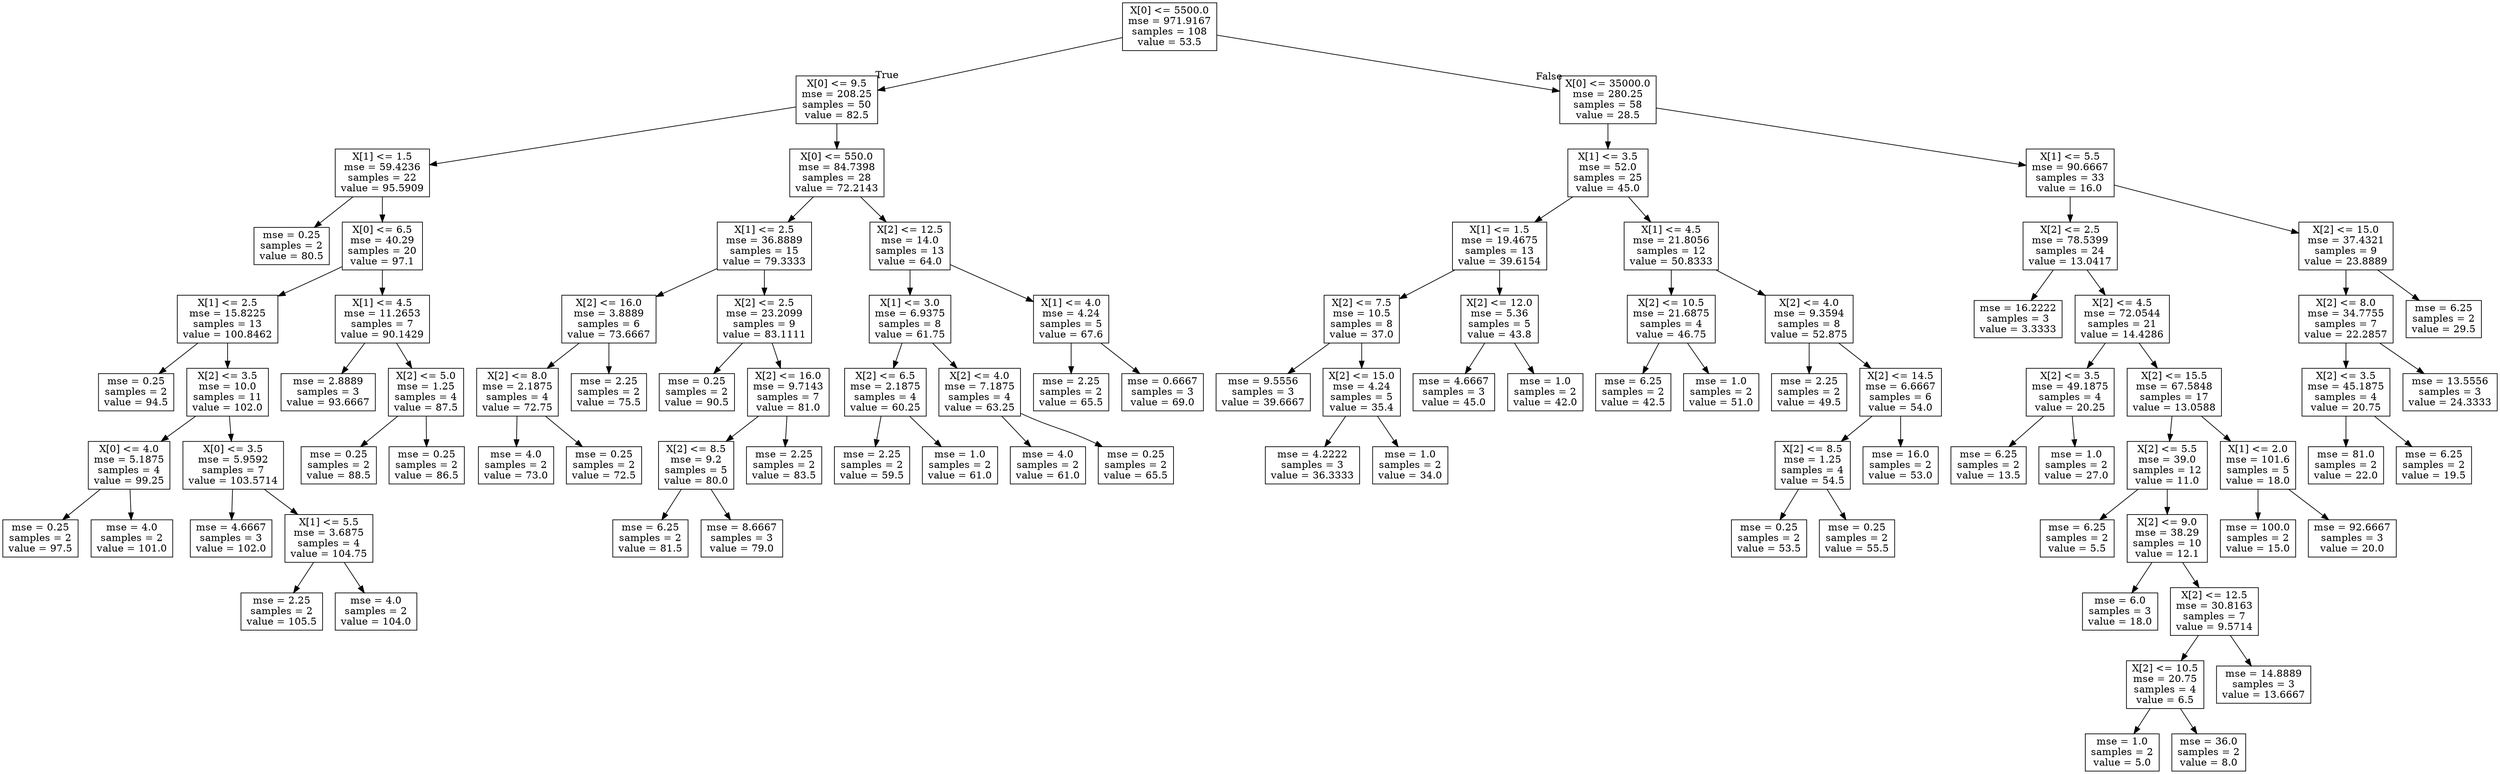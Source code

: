 digraph Tree {
node [shape=box] ;
0 [label="X[0] <= 5500.0\nmse = 971.9167\nsamples = 108\nvalue = 53.5"] ;
1 [label="X[0] <= 9.5\nmse = 208.25\nsamples = 50\nvalue = 82.5"] ;
0 -> 1 [labeldistance=2.5, labelangle=45, headlabel="True"] ;
2 [label="X[1] <= 1.5\nmse = 59.4236\nsamples = 22\nvalue = 95.5909"] ;
1 -> 2 ;
3 [label="mse = 0.25\nsamples = 2\nvalue = 80.5"] ;
2 -> 3 ;
4 [label="X[0] <= 6.5\nmse = 40.29\nsamples = 20\nvalue = 97.1"] ;
2 -> 4 ;
5 [label="X[1] <= 2.5\nmse = 15.8225\nsamples = 13\nvalue = 100.8462"] ;
4 -> 5 ;
6 [label="mse = 0.25\nsamples = 2\nvalue = 94.5"] ;
5 -> 6 ;
7 [label="X[2] <= 3.5\nmse = 10.0\nsamples = 11\nvalue = 102.0"] ;
5 -> 7 ;
8 [label="X[0] <= 4.0\nmse = 5.1875\nsamples = 4\nvalue = 99.25"] ;
7 -> 8 ;
9 [label="mse = 0.25\nsamples = 2\nvalue = 97.5"] ;
8 -> 9 ;
10 [label="mse = 4.0\nsamples = 2\nvalue = 101.0"] ;
8 -> 10 ;
11 [label="X[0] <= 3.5\nmse = 5.9592\nsamples = 7\nvalue = 103.5714"] ;
7 -> 11 ;
12 [label="mse = 4.6667\nsamples = 3\nvalue = 102.0"] ;
11 -> 12 ;
13 [label="X[1] <= 5.5\nmse = 3.6875\nsamples = 4\nvalue = 104.75"] ;
11 -> 13 ;
14 [label="mse = 2.25\nsamples = 2\nvalue = 105.5"] ;
13 -> 14 ;
15 [label="mse = 4.0\nsamples = 2\nvalue = 104.0"] ;
13 -> 15 ;
16 [label="X[1] <= 4.5\nmse = 11.2653\nsamples = 7\nvalue = 90.1429"] ;
4 -> 16 ;
17 [label="mse = 2.8889\nsamples = 3\nvalue = 93.6667"] ;
16 -> 17 ;
18 [label="X[2] <= 5.0\nmse = 1.25\nsamples = 4\nvalue = 87.5"] ;
16 -> 18 ;
19 [label="mse = 0.25\nsamples = 2\nvalue = 88.5"] ;
18 -> 19 ;
20 [label="mse = 0.25\nsamples = 2\nvalue = 86.5"] ;
18 -> 20 ;
21 [label="X[0] <= 550.0\nmse = 84.7398\nsamples = 28\nvalue = 72.2143"] ;
1 -> 21 ;
22 [label="X[1] <= 2.5\nmse = 36.8889\nsamples = 15\nvalue = 79.3333"] ;
21 -> 22 ;
23 [label="X[2] <= 16.0\nmse = 3.8889\nsamples = 6\nvalue = 73.6667"] ;
22 -> 23 ;
24 [label="X[2] <= 8.0\nmse = 2.1875\nsamples = 4\nvalue = 72.75"] ;
23 -> 24 ;
25 [label="mse = 4.0\nsamples = 2\nvalue = 73.0"] ;
24 -> 25 ;
26 [label="mse = 0.25\nsamples = 2\nvalue = 72.5"] ;
24 -> 26 ;
27 [label="mse = 2.25\nsamples = 2\nvalue = 75.5"] ;
23 -> 27 ;
28 [label="X[2] <= 2.5\nmse = 23.2099\nsamples = 9\nvalue = 83.1111"] ;
22 -> 28 ;
29 [label="mse = 0.25\nsamples = 2\nvalue = 90.5"] ;
28 -> 29 ;
30 [label="X[2] <= 16.0\nmse = 9.7143\nsamples = 7\nvalue = 81.0"] ;
28 -> 30 ;
31 [label="X[2] <= 8.5\nmse = 9.2\nsamples = 5\nvalue = 80.0"] ;
30 -> 31 ;
32 [label="mse = 6.25\nsamples = 2\nvalue = 81.5"] ;
31 -> 32 ;
33 [label="mse = 8.6667\nsamples = 3\nvalue = 79.0"] ;
31 -> 33 ;
34 [label="mse = 2.25\nsamples = 2\nvalue = 83.5"] ;
30 -> 34 ;
35 [label="X[2] <= 12.5\nmse = 14.0\nsamples = 13\nvalue = 64.0"] ;
21 -> 35 ;
36 [label="X[1] <= 3.0\nmse = 6.9375\nsamples = 8\nvalue = 61.75"] ;
35 -> 36 ;
37 [label="X[2] <= 6.5\nmse = 2.1875\nsamples = 4\nvalue = 60.25"] ;
36 -> 37 ;
38 [label="mse = 2.25\nsamples = 2\nvalue = 59.5"] ;
37 -> 38 ;
39 [label="mse = 1.0\nsamples = 2\nvalue = 61.0"] ;
37 -> 39 ;
40 [label="X[2] <= 4.0\nmse = 7.1875\nsamples = 4\nvalue = 63.25"] ;
36 -> 40 ;
41 [label="mse = 4.0\nsamples = 2\nvalue = 61.0"] ;
40 -> 41 ;
42 [label="mse = 0.25\nsamples = 2\nvalue = 65.5"] ;
40 -> 42 ;
43 [label="X[1] <= 4.0\nmse = 4.24\nsamples = 5\nvalue = 67.6"] ;
35 -> 43 ;
44 [label="mse = 2.25\nsamples = 2\nvalue = 65.5"] ;
43 -> 44 ;
45 [label="mse = 0.6667\nsamples = 3\nvalue = 69.0"] ;
43 -> 45 ;
46 [label="X[0] <= 35000.0\nmse = 280.25\nsamples = 58\nvalue = 28.5"] ;
0 -> 46 [labeldistance=2.5, labelangle=-45, headlabel="False"] ;
47 [label="X[1] <= 3.5\nmse = 52.0\nsamples = 25\nvalue = 45.0"] ;
46 -> 47 ;
48 [label="X[1] <= 1.5\nmse = 19.4675\nsamples = 13\nvalue = 39.6154"] ;
47 -> 48 ;
49 [label="X[2] <= 7.5\nmse = 10.5\nsamples = 8\nvalue = 37.0"] ;
48 -> 49 ;
50 [label="mse = 9.5556\nsamples = 3\nvalue = 39.6667"] ;
49 -> 50 ;
51 [label="X[2] <= 15.0\nmse = 4.24\nsamples = 5\nvalue = 35.4"] ;
49 -> 51 ;
52 [label="mse = 4.2222\nsamples = 3\nvalue = 36.3333"] ;
51 -> 52 ;
53 [label="mse = 1.0\nsamples = 2\nvalue = 34.0"] ;
51 -> 53 ;
54 [label="X[2] <= 12.0\nmse = 5.36\nsamples = 5\nvalue = 43.8"] ;
48 -> 54 ;
55 [label="mse = 4.6667\nsamples = 3\nvalue = 45.0"] ;
54 -> 55 ;
56 [label="mse = 1.0\nsamples = 2\nvalue = 42.0"] ;
54 -> 56 ;
57 [label="X[1] <= 4.5\nmse = 21.8056\nsamples = 12\nvalue = 50.8333"] ;
47 -> 57 ;
58 [label="X[2] <= 10.5\nmse = 21.6875\nsamples = 4\nvalue = 46.75"] ;
57 -> 58 ;
59 [label="mse = 6.25\nsamples = 2\nvalue = 42.5"] ;
58 -> 59 ;
60 [label="mse = 1.0\nsamples = 2\nvalue = 51.0"] ;
58 -> 60 ;
61 [label="X[2] <= 4.0\nmse = 9.3594\nsamples = 8\nvalue = 52.875"] ;
57 -> 61 ;
62 [label="mse = 2.25\nsamples = 2\nvalue = 49.5"] ;
61 -> 62 ;
63 [label="X[2] <= 14.5\nmse = 6.6667\nsamples = 6\nvalue = 54.0"] ;
61 -> 63 ;
64 [label="X[2] <= 8.5\nmse = 1.25\nsamples = 4\nvalue = 54.5"] ;
63 -> 64 ;
65 [label="mse = 0.25\nsamples = 2\nvalue = 53.5"] ;
64 -> 65 ;
66 [label="mse = 0.25\nsamples = 2\nvalue = 55.5"] ;
64 -> 66 ;
67 [label="mse = 16.0\nsamples = 2\nvalue = 53.0"] ;
63 -> 67 ;
68 [label="X[1] <= 5.5\nmse = 90.6667\nsamples = 33\nvalue = 16.0"] ;
46 -> 68 ;
69 [label="X[2] <= 2.5\nmse = 78.5399\nsamples = 24\nvalue = 13.0417"] ;
68 -> 69 ;
70 [label="mse = 16.2222\nsamples = 3\nvalue = 3.3333"] ;
69 -> 70 ;
71 [label="X[2] <= 4.5\nmse = 72.0544\nsamples = 21\nvalue = 14.4286"] ;
69 -> 71 ;
72 [label="X[2] <= 3.5\nmse = 49.1875\nsamples = 4\nvalue = 20.25"] ;
71 -> 72 ;
73 [label="mse = 6.25\nsamples = 2\nvalue = 13.5"] ;
72 -> 73 ;
74 [label="mse = 1.0\nsamples = 2\nvalue = 27.0"] ;
72 -> 74 ;
75 [label="X[2] <= 15.5\nmse = 67.5848\nsamples = 17\nvalue = 13.0588"] ;
71 -> 75 ;
76 [label="X[2] <= 5.5\nmse = 39.0\nsamples = 12\nvalue = 11.0"] ;
75 -> 76 ;
77 [label="mse = 6.25\nsamples = 2\nvalue = 5.5"] ;
76 -> 77 ;
78 [label="X[2] <= 9.0\nmse = 38.29\nsamples = 10\nvalue = 12.1"] ;
76 -> 78 ;
79 [label="mse = 6.0\nsamples = 3\nvalue = 18.0"] ;
78 -> 79 ;
80 [label="X[2] <= 12.5\nmse = 30.8163\nsamples = 7\nvalue = 9.5714"] ;
78 -> 80 ;
81 [label="X[2] <= 10.5\nmse = 20.75\nsamples = 4\nvalue = 6.5"] ;
80 -> 81 ;
82 [label="mse = 1.0\nsamples = 2\nvalue = 5.0"] ;
81 -> 82 ;
83 [label="mse = 36.0\nsamples = 2\nvalue = 8.0"] ;
81 -> 83 ;
84 [label="mse = 14.8889\nsamples = 3\nvalue = 13.6667"] ;
80 -> 84 ;
85 [label="X[1] <= 2.0\nmse = 101.6\nsamples = 5\nvalue = 18.0"] ;
75 -> 85 ;
86 [label="mse = 100.0\nsamples = 2\nvalue = 15.0"] ;
85 -> 86 ;
87 [label="mse = 92.6667\nsamples = 3\nvalue = 20.0"] ;
85 -> 87 ;
88 [label="X[2] <= 15.0\nmse = 37.4321\nsamples = 9\nvalue = 23.8889"] ;
68 -> 88 ;
89 [label="X[2] <= 8.0\nmse = 34.7755\nsamples = 7\nvalue = 22.2857"] ;
88 -> 89 ;
90 [label="X[2] <= 3.5\nmse = 45.1875\nsamples = 4\nvalue = 20.75"] ;
89 -> 90 ;
91 [label="mse = 81.0\nsamples = 2\nvalue = 22.0"] ;
90 -> 91 ;
92 [label="mse = 6.25\nsamples = 2\nvalue = 19.5"] ;
90 -> 92 ;
93 [label="mse = 13.5556\nsamples = 3\nvalue = 24.3333"] ;
89 -> 93 ;
94 [label="mse = 6.25\nsamples = 2\nvalue = 29.5"] ;
88 -> 94 ;
}